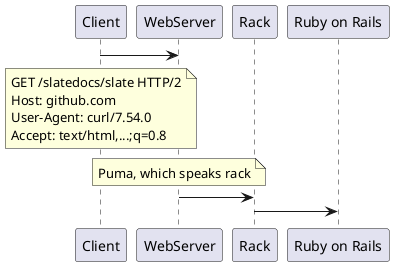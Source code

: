 @startuml Rails Flow
participant Client
participant WebServer
participant Rack
participant "Ruby on Rails" as RoR

Client->WebServer
note over Client
GET /slatedocs/slate HTTP/2
Host: github.com
User-Agent: curl/7.54.0
Accept: text/html,...;q=0.8
end note
note over WebServer: Puma, which speaks rack
WebServer->Rack
Rack->RoR

@enduml

' https://medium.com/whynotio/what-is-rack-in-ruby-7e0615f1d9b6
